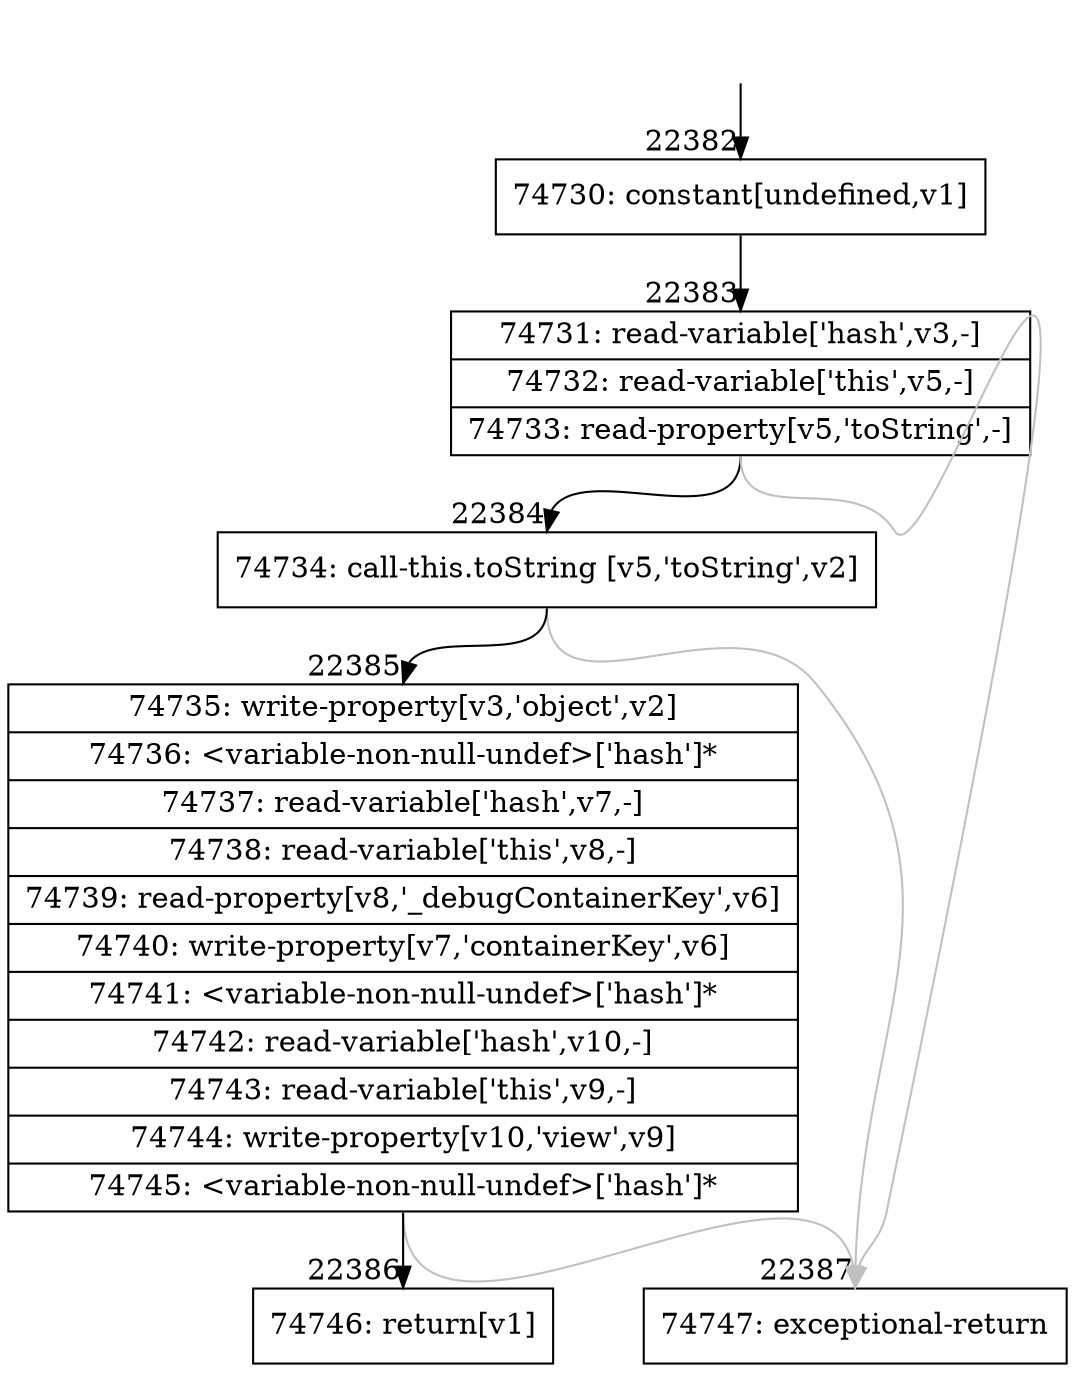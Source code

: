 digraph {
rankdir="TD"
BB_entry1954[shape=none,label=""];
BB_entry1954 -> BB22382 [tailport=s, headport=n, headlabel="    22382"]
BB22382 [shape=record label="{74730: constant[undefined,v1]}" ] 
BB22382 -> BB22383 [tailport=s, headport=n, headlabel="      22383"]
BB22383 [shape=record label="{74731: read-variable['hash',v3,-]|74732: read-variable['this',v5,-]|74733: read-property[v5,'toString',-]}" ] 
BB22383 -> BB22384 [tailport=s, headport=n, headlabel="      22384"]
BB22383 -> BB22387 [tailport=s, headport=n, color=gray, headlabel="      22387"]
BB22384 [shape=record label="{74734: call-this.toString [v5,'toString',v2]}" ] 
BB22384 -> BB22385 [tailport=s, headport=n, headlabel="      22385"]
BB22384 -> BB22387 [tailport=s, headport=n, color=gray]
BB22385 [shape=record label="{74735: write-property[v3,'object',v2]|74736: \<variable-non-null-undef\>['hash']*|74737: read-variable['hash',v7,-]|74738: read-variable['this',v8,-]|74739: read-property[v8,'_debugContainerKey',v6]|74740: write-property[v7,'containerKey',v6]|74741: \<variable-non-null-undef\>['hash']*|74742: read-variable['hash',v10,-]|74743: read-variable['this',v9,-]|74744: write-property[v10,'view',v9]|74745: \<variable-non-null-undef\>['hash']*}" ] 
BB22385 -> BB22386 [tailport=s, headport=n, headlabel="      22386"]
BB22385 -> BB22387 [tailport=s, headport=n, color=gray]
BB22386 [shape=record label="{74746: return[v1]}" ] 
BB22387 [shape=record label="{74747: exceptional-return}" ] 
//#$~ 42109
}
